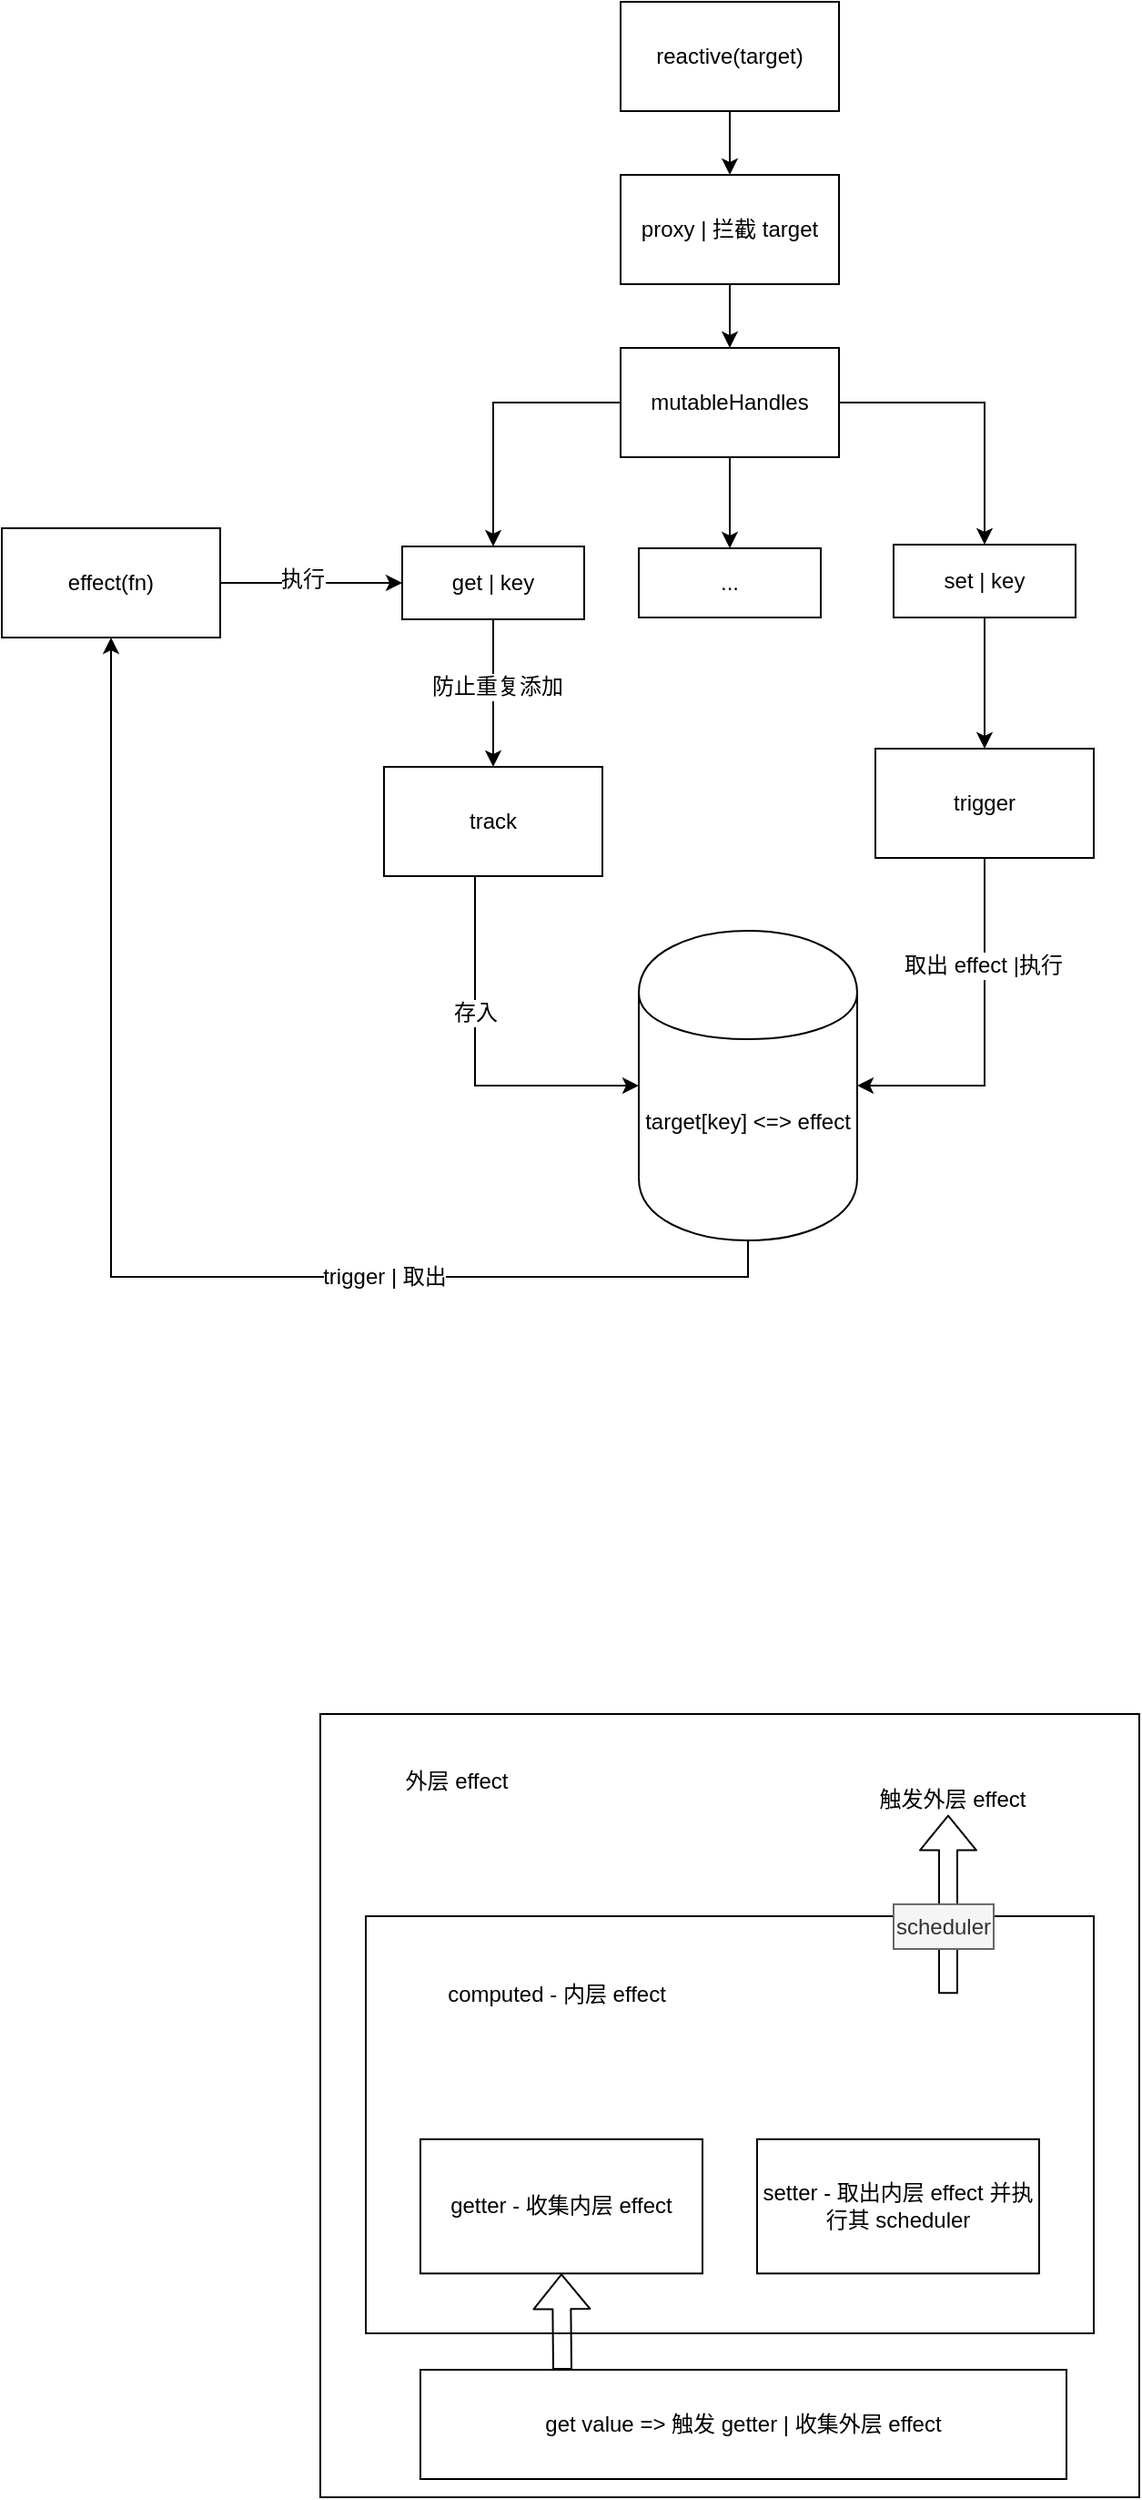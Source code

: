 <mxfile version="12.2.4" pages="4"><diagram id="5jdokOjETVjnTTVDQPIy" name="reactive"><mxGraphModel dx="1115" dy="614" grid="1" gridSize="10" guides="1" tooltips="1" connect="1" arrows="1" fold="1" page="1" pageScale="1" pageWidth="827" pageHeight="1169" math="0" shadow="0"><root><mxCell id="0"/><mxCell id="1" parent="0"/><mxCell id="32" style="edgeStyle=orthogonalEdgeStyle;rounded=0;orthogonalLoop=1;jettySize=auto;html=1;entryX=0;entryY=0.5;entryDx=0;entryDy=0;" parent="1" source="4" target="10" edge="1"><mxGeometry relative="1" as="geometry"/></mxCell><mxCell id="33" value="执行" style="text;html=1;resizable=0;points=[];align=center;verticalAlign=middle;labelBackgroundColor=#ffffff;" parent="32" vertex="1" connectable="0"><mxGeometry x="-0.098" y="2" relative="1" as="geometry"><mxPoint as="offset"/></mxGeometry></mxCell><mxCell id="4" value="effect(fn)" style="rounded=0;whiteSpace=wrap;html=1;" parent="1" vertex="1"><mxGeometry x="30" y="589" width="120" height="60" as="geometry"/></mxCell><mxCell id="39" style="edgeStyle=orthogonalEdgeStyle;rounded=0;orthogonalLoop=1;jettySize=auto;html=1;" parent="1" source="5" target="38" edge="1"><mxGeometry relative="1" as="geometry"/></mxCell><mxCell id="5" value="reactive(target)" style="rounded=0;whiteSpace=wrap;html=1;" parent="1" vertex="1"><mxGeometry x="370" y="300" width="120" height="60" as="geometry"/></mxCell><mxCell id="35" style="edgeStyle=orthogonalEdgeStyle;rounded=0;orthogonalLoop=1;jettySize=auto;html=1;" parent="1" source="6" target="4" edge="1"><mxGeometry relative="1" as="geometry"><Array as="points"><mxPoint x="440" y="1000"/><mxPoint x="90" y="1000"/></Array></mxGeometry></mxCell><mxCell id="36" value="trigger | 取出" style="text;html=1;resizable=0;points=[];align=center;verticalAlign=middle;labelBackgroundColor=#ffffff;" parent="35" vertex="1" connectable="0"><mxGeometry x="-0.39" relative="1" as="geometry"><mxPoint as="offset"/></mxGeometry></mxCell><mxCell id="6" value="target[key] &amp;lt;=&amp;gt; effect" style="shape=cylinder;whiteSpace=wrap;html=1;boundedLbl=1;backgroundOutline=1;" parent="1" vertex="1"><mxGeometry x="380" y="810" width="120" height="170" as="geometry"/></mxCell><mxCell id="14" style="edgeStyle=orthogonalEdgeStyle;rounded=0;orthogonalLoop=1;jettySize=auto;html=1;" parent="1" source="7" target="10" edge="1"><mxGeometry relative="1" as="geometry"/></mxCell><mxCell id="16" style="edgeStyle=orthogonalEdgeStyle;rounded=0;orthogonalLoop=1;jettySize=auto;html=1;entryX=0.5;entryY=0;entryDx=0;entryDy=0;" parent="1" source="7" target="9" edge="1"><mxGeometry relative="1" as="geometry"/></mxCell><mxCell id="18" style="edgeStyle=orthogonalEdgeStyle;rounded=0;orthogonalLoop=1;jettySize=auto;html=1;" parent="1" source="7" target="17" edge="1"><mxGeometry relative="1" as="geometry"/></mxCell><mxCell id="7" value="mutableHandles" style="rounded=0;whiteSpace=wrap;html=1;" parent="1" vertex="1"><mxGeometry x="370" y="490" width="120" height="60" as="geometry"/></mxCell><mxCell id="24" style="edgeStyle=orthogonalEdgeStyle;rounded=0;orthogonalLoop=1;jettySize=auto;html=1;" parent="1" source="9" target="23" edge="1"><mxGeometry relative="1" as="geometry"/></mxCell><mxCell id="9" value="set | key" style="rounded=0;whiteSpace=wrap;html=1;" parent="1" vertex="1"><mxGeometry x="520" y="598" width="100" height="40" as="geometry"/></mxCell><mxCell id="34" style="edgeStyle=orthogonalEdgeStyle;rounded=0;orthogonalLoop=1;jettySize=auto;html=1;" parent="1" source="10" target="19" edge="1"><mxGeometry relative="1" as="geometry"/></mxCell><mxCell id="42" value="防止重复添加" style="text;html=1;resizable=0;points=[];align=center;verticalAlign=middle;labelBackgroundColor=#ffffff;" parent="34" vertex="1" connectable="0"><mxGeometry x="-0.09" y="2" relative="1" as="geometry"><mxPoint as="offset"/></mxGeometry></mxCell><mxCell id="10" value="get | key" style="rounded=0;whiteSpace=wrap;html=1;" parent="1" vertex="1"><mxGeometry x="250" y="599" width="100" height="40" as="geometry"/></mxCell><mxCell id="17" value="..." style="rounded=0;whiteSpace=wrap;html=1;" parent="1" vertex="1"><mxGeometry x="380" y="600" width="100" height="38" as="geometry"/></mxCell><mxCell id="21" style="edgeStyle=orthogonalEdgeStyle;rounded=0;orthogonalLoop=1;jettySize=auto;html=1;entryX=0;entryY=0.5;entryDx=0;entryDy=0;" parent="1" source="19" target="6" edge="1"><mxGeometry relative="1" as="geometry"><Array as="points"><mxPoint x="290" y="895"/></Array></mxGeometry></mxCell><mxCell id="22" value="存入" style="text;html=1;resizable=0;points=[];align=center;verticalAlign=middle;labelBackgroundColor=#ffffff;" parent="21" vertex="1" connectable="0"><mxGeometry x="-0.271" relative="1" as="geometry"><mxPoint as="offset"/></mxGeometry></mxCell><mxCell id="19" value="track" style="rounded=0;whiteSpace=wrap;html=1;" parent="1" vertex="1"><mxGeometry x="240" y="720" width="120" height="60" as="geometry"/></mxCell><mxCell id="25" style="edgeStyle=orthogonalEdgeStyle;rounded=0;orthogonalLoop=1;jettySize=auto;html=1;entryX=1;entryY=0.5;entryDx=0;entryDy=0;" parent="1" source="23" target="6" edge="1"><mxGeometry relative="1" as="geometry"><Array as="points"><mxPoint x="570" y="895"/></Array></mxGeometry></mxCell><mxCell id="26" value="取出 effect |执行" style="text;html=1;resizable=0;points=[];align=center;verticalAlign=middle;labelBackgroundColor=#ffffff;" parent="25" vertex="1" connectable="0"><mxGeometry x="-0.398" y="-1" relative="1" as="geometry"><mxPoint as="offset"/></mxGeometry></mxCell><mxCell id="23" value="trigger" style="rounded=0;whiteSpace=wrap;html=1;" parent="1" vertex="1"><mxGeometry x="510" y="710" width="120" height="60" as="geometry"/></mxCell><mxCell id="40" style="edgeStyle=orthogonalEdgeStyle;rounded=0;orthogonalLoop=1;jettySize=auto;html=1;entryX=0.5;entryY=0;entryDx=0;entryDy=0;" parent="1" source="38" target="7" edge="1"><mxGeometry relative="1" as="geometry"/></mxCell><mxCell id="38" value="proxy | 拦截 target" style="rounded=0;whiteSpace=wrap;html=1;" parent="1" vertex="1"><mxGeometry x="370" y="395" width="120" height="60" as="geometry"/></mxCell><mxCell id="TxkNfRiJejBGlZnMCwki-53" value="" style="group" parent="1" vertex="1" connectable="0"><mxGeometry x="205" y="1240" width="450" height="430" as="geometry"/></mxCell><mxCell id="TxkNfRiJejBGlZnMCwki-42" value="" style="rounded=0;whiteSpace=wrap;html=1;" parent="TxkNfRiJejBGlZnMCwki-53" vertex="1"><mxGeometry width="450" height="430" as="geometry"/></mxCell><mxCell id="TxkNfRiJejBGlZnMCwki-43" value="外层 effect" style="text;html=1;strokeColor=none;fillColor=none;align=center;verticalAlign=middle;whiteSpace=wrap;rounded=0;" parent="TxkNfRiJejBGlZnMCwki-53" vertex="1"><mxGeometry x="30" y="24.571" width="90" height="24.571" as="geometry"/></mxCell><mxCell id="TxkNfRiJejBGlZnMCwki-44" value="" style="rounded=0;whiteSpace=wrap;html=1;" parent="TxkNfRiJejBGlZnMCwki-53" vertex="1"><mxGeometry x="25" y="111" width="400" height="229" as="geometry"/></mxCell><mxCell id="TxkNfRiJejBGlZnMCwki-45" value="computed - 内层 effect" style="text;html=1;strokeColor=none;fillColor=none;align=center;verticalAlign=middle;whiteSpace=wrap;rounded=0;" parent="TxkNfRiJejBGlZnMCwki-53" vertex="1"><mxGeometry x="60" y="135.143" width="140" height="36.857" as="geometry"/></mxCell><mxCell id="TxkNfRiJejBGlZnMCwki-49" value="" style="shape=flexArrow;endArrow=classic;html=1;" parent="TxkNfRiJejBGlZnMCwki-53" edge="1"><mxGeometry width="50" height="50" relative="1" as="geometry"><mxPoint x="345" y="153.571" as="sourcePoint"/><mxPoint x="345" y="55.286" as="targetPoint"/></mxGeometry></mxCell><mxCell id="TxkNfRiJejBGlZnMCwki-54" value="scheduler" style="text;html=1;align=center;verticalAlign=middle;whiteSpace=wrap;rounded=0;fillColor=#f5f5f5;strokeColor=#666666;fontColor=#333333;" parent="TxkNfRiJejBGlZnMCwki-53" vertex="1"><mxGeometry x="315" y="104.429" width="55" height="24.571" as="geometry"/></mxCell><mxCell id="TxkNfRiJejBGlZnMCwki-57" value="getter - 收集内层 effect" style="rounded=0;whiteSpace=wrap;html=1;" parent="TxkNfRiJejBGlZnMCwki-53" vertex="1"><mxGeometry x="55" y="233.429" width="155" height="73.714" as="geometry"/></mxCell><mxCell id="TxkNfRiJejBGlZnMCwki-58" value="setter - 取出内层 effect 并执行其 scheduler" style="rounded=0;whiteSpace=wrap;html=1;" parent="TxkNfRiJejBGlZnMCwki-53" vertex="1"><mxGeometry x="240" y="233.429" width="155" height="73.714" as="geometry"/></mxCell><mxCell id="TxkNfRiJejBGlZnMCwki-46" value="get value =&amp;gt; 触发 getter | 收集外层 effect" style="rounded=0;whiteSpace=wrap;html=1;" parent="TxkNfRiJejBGlZnMCwki-53" vertex="1"><mxGeometry x="55" y="360" width="355" height="60" as="geometry"/></mxCell><mxCell id="TxkNfRiJejBGlZnMCwki-51" value="" style="shape=flexArrow;endArrow=classic;html=1;entryX=0.5;entryY=1;entryDx=0;entryDy=0;" parent="TxkNfRiJejBGlZnMCwki-53" target="TxkNfRiJejBGlZnMCwki-57" edge="1"><mxGeometry width="50" height="50" relative="1" as="geometry"><mxPoint x="133" y="360" as="sourcePoint"/><mxPoint x="-125" y="450" as="targetPoint"/></mxGeometry></mxCell><mxCell id="TxkNfRiJejBGlZnMCwki-48" value="触发外层 effect" style="text;html=1;strokeColor=none;fillColor=none;align=center;verticalAlign=middle;whiteSpace=wrap;rounded=0;" parent="TxkNfRiJejBGlZnMCwki-53" vertex="1"><mxGeometry x="295" y="37" width="105" height="20" as="geometry"/></mxCell></root></mxGraphModel></diagram><diagram id="iil_165xS_wozAL74Gpq" name="proxy"><mxGraphModel dx="1211" dy="762" grid="1" gridSize="10" guides="1" tooltips="1" connect="1" arrows="1" fold="1" page="1" pageScale="1" pageWidth="827" pageHeight="1169" math="0" shadow="0"><root><mxCell id="ZnFFQHNgh4ZZt4um7Zik-0"/><mxCell id="ZnFFQHNgh4ZZt4um7Zik-1" parent="ZnFFQHNgh4ZZt4um7Zik-0"/><mxCell id="vFo_nuFaSPG02O6DkRBC-15" style="edgeStyle=orthogonalEdgeStyle;rounded=0;orthogonalLoop=1;jettySize=auto;html=1;" parent="ZnFFQHNgh4ZZt4um7Zik-1" source="ZnFFQHNgh4ZZt4um7Zik-2" target="vFo_nuFaSPG02O6DkRBC-13" edge="1"><mxGeometry relative="1" as="geometry"/></mxCell><mxCell id="ZnFFQHNgh4ZZt4um7Zik-2" value="Trigger" style="rounded=0;whiteSpace=wrap;html=1;" parent="ZnFFQHNgh4ZZt4um7Zik-1" vertex="1"><mxGeometry x="200" y="460" width="90" height="400" as="geometry"/></mxCell><mxCell id="ZnFFQHNgh4ZZt4um7Zik-10" value="effect" style="edgeStyle=orthogonalEdgeStyle;rounded=0;orthogonalLoop=1;jettySize=auto;html=1;entryX=1;entryY=0.5;entryDx=0;entryDy=0;" parent="ZnFFQHNgh4ZZt4um7Zik-1" source="ZnFFQHNgh4ZZt4um7Zik-3" target="ZnFFQHNgh4ZZt4um7Zik-2" edge="1"><mxGeometry relative="1" as="geometry"/></mxCell><mxCell id="ZnFFQHNgh4ZZt4um7Zik-3" value="dep = new Set()" style="shape=cylinder;whiteSpace=wrap;html=1;boundedLbl=1;backgroundOutline=1;" parent="ZnFFQHNgh4ZZt4um7Zik-1" vertex="1"><mxGeometry x="340" y="575" width="120" height="170" as="geometry"/></mxCell><mxCell id="ZnFFQHNgh4ZZt4um7Zik-8" style="edgeStyle=orthogonalEdgeStyle;rounded=0;orthogonalLoop=1;jettySize=auto;html=1;" parent="ZnFFQHNgh4ZZt4um7Zik-1" source="ZnFFQHNgh4ZZt4um7Zik-5" target="ZnFFQHNgh4ZZt4um7Zik-3" edge="1"><mxGeometry relative="1" as="geometry"/></mxCell><mxCell id="ZnFFQHNgh4ZZt4um7Zik-9" value="effect" style="text;html=1;resizable=0;points=[];align=center;verticalAlign=middle;labelBackgroundColor=#ffffff;" parent="ZnFFQHNgh4ZZt4um7Zik-8" vertex="1" connectable="0"><mxGeometry x="-0.222" y="2" relative="1" as="geometry"><mxPoint as="offset"/></mxGeometry></mxCell><mxCell id="ZnFFQHNgh4ZZt4um7Zik-5" value="Trace" style="rounded=0;whiteSpace=wrap;html=1;" parent="ZnFFQHNgh4ZZt4um7Zik-1" vertex="1"><mxGeometry x="510" y="460" width="90" height="400" as="geometry"/></mxCell><mxCell id="ZnFFQHNgh4ZZt4um7Zik-7" value="effect &amp;lt;=&amp;gt; dep" style="text;html=1;strokeColor=none;fillColor=none;align=center;verticalAlign=middle;whiteSpace=wrap;rounded=0;" parent="ZnFFQHNgh4ZZt4um7Zik-1" vertex="1"><mxGeometry x="357.5" y="600" width="85" height="20" as="geometry"/></mxCell><mxCell id="vFo_nuFaSPG02O6DkRBC-2" style="edgeStyle=orthogonalEdgeStyle;rounded=0;orthogonalLoop=1;jettySize=auto;html=1;entryX=0.5;entryY=0;entryDx=0;entryDy=0;" parent="ZnFFQHNgh4ZZt4um7Zik-1" source="ZnFFQHNgh4ZZt4um7Zik-11" target="vFo_nuFaSPG02O6DkRBC-0" edge="1"><mxGeometry relative="1" as="geometry"/></mxCell><mxCell id="vFo_nuFaSPG02O6DkRBC-3" style="edgeStyle=orthogonalEdgeStyle;rounded=0;orthogonalLoop=1;jettySize=auto;html=1;" parent="ZnFFQHNgh4ZZt4um7Zik-1" source="ZnFFQHNgh4ZZt4um7Zik-11" target="vFo_nuFaSPG02O6DkRBC-1" edge="1"><mxGeometry relative="1" as="geometry"/></mxCell><mxCell id="ZnFFQHNgh4ZZt4um7Zik-11" value="proxy" style="rounded=0;whiteSpace=wrap;html=1;" parent="ZnFFQHNgh4ZZt4um7Zik-1" vertex="1"><mxGeometry x="353" y="240" width="120" height="60" as="geometry"/></mxCell><mxCell id="vFo_nuFaSPG02O6DkRBC-14" style="edgeStyle=orthogonalEdgeStyle;rounded=0;orthogonalLoop=1;jettySize=auto;html=1;" parent="ZnFFQHNgh4ZZt4um7Zik-1" source="vFo_nuFaSPG02O6DkRBC-0" target="vFo_nuFaSPG02O6DkRBC-13" edge="1"><mxGeometry relative="1" as="geometry"/></mxCell><mxCell id="6KsT5Z1511Vb4_AlUMQA-0" value="设置 target 中 key" style="text;html=1;resizable=0;points=[];align=center;verticalAlign=middle;labelBackgroundColor=#ffffff;" parent="vFo_nuFaSPG02O6DkRBC-14" vertex="1" connectable="0"><mxGeometry x="-0.287" y="3" relative="1" as="geometry"><mxPoint as="offset"/></mxGeometry></mxCell><mxCell id="vFo_nuFaSPG02O6DkRBC-0" value="set" style="rounded=0;whiteSpace=wrap;html=1;" parent="ZnFFQHNgh4ZZt4um7Zik-1" vertex="1"><mxGeometry x="50" y="340" width="120" height="60" as="geometry"/></mxCell><mxCell id="vFo_nuFaSPG02O6DkRBC-10" value="在 effect 中执行获取操作" style="edgeStyle=orthogonalEdgeStyle;rounded=0;orthogonalLoop=1;jettySize=auto;html=1;" parent="ZnFFQHNgh4ZZt4um7Zik-1" source="vFo_nuFaSPG02O6DkRBC-1" target="vFo_nuFaSPG02O6DkRBC-9" edge="1"><mxGeometry relative="1" as="geometry"/></mxCell><mxCell id="vFo_nuFaSPG02O6DkRBC-1" value="get" style="rounded=0;whiteSpace=wrap;html=1;" parent="ZnFFQHNgh4ZZt4um7Zik-1" vertex="1"><mxGeometry x="640" y="340" width="120" height="60" as="geometry"/></mxCell><mxCell id="vFo_nuFaSPG02O6DkRBC-11" style="edgeStyle=orthogonalEdgeStyle;rounded=0;orthogonalLoop=1;jettySize=auto;html=1;" parent="ZnFFQHNgh4ZZt4um7Zik-1" source="vFo_nuFaSPG02O6DkRBC-9" target="ZnFFQHNgh4ZZt4um7Zik-5" edge="1"><mxGeometry relative="1" as="geometry"><Array as="points"><mxPoint x="700" y="660"/></Array></mxGeometry></mxCell><mxCell id="vFo_nuFaSPG02O6DkRBC-12" value="收集当前 effect" style="text;html=1;resizable=0;points=[];align=center;verticalAlign=middle;labelBackgroundColor=#ffffff;" parent="vFo_nuFaSPG02O6DkRBC-11" vertex="1" connectable="0"><mxGeometry x="-0.37" y="2" relative="1" as="geometry"><mxPoint as="offset"/></mxGeometry></mxCell><mxCell id="vFo_nuFaSPG02O6DkRBC-9" value="effect" style="rounded=0;whiteSpace=wrap;html=1;" parent="ZnFFQHNgh4ZZt4um7Zik-1" vertex="1"><mxGeometry x="640" y="480" width="120" height="60" as="geometry"/></mxCell><mxCell id="vFo_nuFaSPG02O6DkRBC-13" value="trigger - effect&lt;br&gt;（触发副作用函数）" style="rounded=0;whiteSpace=wrap;html=1;" parent="ZnFFQHNgh4ZZt4um7Zik-1" vertex="1"><mxGeometry x="50" y="630" width="120" height="60" as="geometry"/></mxCell></root></mxGraphModel></diagram><diagram id="uyfu82ELEWOtEEG9twjR" name="computed"><mxGraphModel dx="1211" dy="762" grid="1" gridSize="10" guides="1" tooltips="1" connect="1" arrows="1" fold="1" page="1" pageScale="1" pageWidth="827" pageHeight="1169" math="0" shadow="0"><root><mxCell id="GdieszTatDUqlh550ydR-0"/><mxCell id="GdieszTatDUqlh550ydR-1" parent="GdieszTatDUqlh550ydR-0"/><mxCell id="F6C9BDLWxCMjxkQY9-aK-4" style="edgeStyle=orthogonalEdgeStyle;rounded=0;orthogonalLoop=1;jettySize=auto;html=1;" parent="GdieszTatDUqlh550ydR-1" source="F6C9BDLWxCMjxkQY9-aK-1" target="F6C9BDLWxCMjxkQY9-aK-3" edge="1"><mxGeometry relative="1" as="geometry"/></mxCell><mxCell id="Pd1Rk4Q2ajRxAd8a9GE9-13" value="getter" style="text;html=1;resizable=0;points=[];align=center;verticalAlign=middle;labelBackgroundColor=#ffffff;" parent="F6C9BDLWxCMjxkQY9-aK-4" vertex="1" connectable="0"><mxGeometry x="-0.133" y="1" relative="1" as="geometry"><mxPoint as="offset"/></mxGeometry></mxCell><mxCell id="teHfEaQc2td1OZk_Uhv5-1" style="edgeStyle=orthogonalEdgeStyle;rounded=0;orthogonalLoop=1;jettySize=auto;html=1;entryX=1;entryY=0.5;entryDx=0;entryDy=0;" parent="GdieszTatDUqlh550ydR-1" source="F6C9BDLWxCMjxkQY9-aK-1" target="teHfEaQc2td1OZk_Uhv5-0" edge="1"><mxGeometry relative="1" as="geometry"/></mxCell><mxCell id="teHfEaQc2td1OZk_Uhv5-5" style="edgeStyle=orthogonalEdgeStyle;rounded=0;orthogonalLoop=1;jettySize=auto;html=1;entryX=1;entryY=0.5;entryDx=0;entryDy=0;" parent="GdieszTatDUqlh550ydR-1" source="F6C9BDLWxCMjxkQY9-aK-1" target="teHfEaQc2td1OZk_Uhv5-4" edge="1"><mxGeometry relative="1" as="geometry"><Array as="points"><mxPoint x="292" y="360"/><mxPoint x="292" y="270"/></Array></mxGeometry></mxCell><mxCell id="F6C9BDLWxCMjxkQY9-aK-1" value="new ComputedRefImpl" style="rounded=0;whiteSpace=wrap;html=1;" parent="GdieszTatDUqlh550ydR-1" vertex="1"><mxGeometry x="323" y="330" width="180" height="60" as="geometry"/></mxCell><mxCell id="Pd1Rk4Q2ajRxAd8a9GE9-15" style="edgeStyle=orthogonalEdgeStyle;rounded=0;orthogonalLoop=1;jettySize=auto;html=1;entryX=0.5;entryY=0;entryDx=0;entryDy=0;" parent="GdieszTatDUqlh550ydR-1" source="F6C9BDLWxCMjxkQY9-aK-3" target="Pd1Rk4Q2ajRxAd8a9GE9-14" edge="1"><mxGeometry relative="1" as="geometry"/></mxCell><mxCell id="F6C9BDLWxCMjxkQY9-aK-3" value="new ReacttiveEffect&lt;br&gt;(相当于 effect)" style="rounded=0;whiteSpace=wrap;html=1;" parent="GdieszTatDUqlh550ydR-1" vertex="1"><mxGeometry x="353" y="430" width="120" height="60" as="geometry"/></mxCell><mxCell id="teHfEaQc2td1OZk_Uhv5-3" style="edgeStyle=orthogonalEdgeStyle;rounded=0;orthogonalLoop=1;jettySize=auto;html=1;" parent="GdieszTatDUqlh550ydR-1" source="teHfEaQc2td1OZk_Uhv5-0" target="teHfEaQc2td1OZk_Uhv5-2" edge="1"><mxGeometry relative="1" as="geometry"/></mxCell><mxCell id="Pd1Rk4Q2ajRxAd8a9GE9-1" style="edgeStyle=orthogonalEdgeStyle;rounded=0;orthogonalLoop=1;jettySize=auto;html=1;" parent="GdieszTatDUqlh550ydR-1" source="teHfEaQc2td1OZk_Uhv5-0" target="Pd1Rk4Q2ajRxAd8a9GE9-0" edge="1"><mxGeometry relative="1" as="geometry"><Array as="points"><mxPoint x="200" y="420"/><mxPoint x="320" y="420"/></Array></mxGeometry></mxCell><mxCell id="Pd1Rk4Q2ajRxAd8a9GE9-6" value="惰性求值" style="text;html=1;resizable=0;points=[];align=center;verticalAlign=middle;labelBackgroundColor=#ffffff;" parent="Pd1Rk4Q2ajRxAd8a9GE9-1" vertex="1" connectable="0"><mxGeometry x="-0.104" y="-2" relative="1" as="geometry"><mxPoint as="offset"/></mxGeometry></mxCell><mxCell id="teHfEaQc2td1OZk_Uhv5-0" value="get value" style="rounded=0;whiteSpace=wrap;html=1;" parent="GdieszTatDUqlh550ydR-1" vertex="1"><mxGeometry x="140" y="330" width="120" height="60" as="geometry"/></mxCell><mxCell id="teHfEaQc2td1OZk_Uhv5-8" value="" style="edgeStyle=orthogonalEdgeStyle;rounded=0;orthogonalLoop=1;jettySize=auto;html=1;" parent="GdieszTatDUqlh550ydR-1" source="teHfEaQc2td1OZk_Uhv5-2" target="teHfEaQc2td1OZk_Uhv5-7" edge="1"><mxGeometry relative="1" as="geometry"/></mxCell><mxCell id="teHfEaQc2td1OZk_Uhv5-2" value="trackRefValue" style="rounded=0;whiteSpace=wrap;html=1;" parent="GdieszTatDUqlh550ydR-1" vertex="1"><mxGeometry x="140" y="440" width="120" height="60" as="geometry"/></mxCell><mxCell id="QjbWN1pA-5AyNmGAau2Q-6" style="edgeStyle=orthogonalEdgeStyle;rounded=0;orthogonalLoop=1;jettySize=auto;html=1;entryX=-0.009;entryY=0.397;entryDx=0;entryDy=0;entryPerimeter=0;" parent="GdieszTatDUqlh550ydR-1" source="teHfEaQc2td1OZk_Uhv5-7" target="teHfEaQc2td1OZk_Uhv5-4" edge="1"><mxGeometry relative="1" as="geometry"><Array as="points"><mxPoint x="110" y="570"/><mxPoint x="110" y="264"/></Array></mxGeometry></mxCell><mxCell id="QjbWN1pA-5AyNmGAau2Q-7" value="将入口的 effect 放入到 dep" style="text;html=1;resizable=0;points=[];align=center;verticalAlign=middle;labelBackgroundColor=#ffffff;" parent="QjbWN1pA-5AyNmGAau2Q-6" vertex="1" connectable="0"><mxGeometry x="-0.009" y="2" relative="1" as="geometry"><mxPoint x="-8" y="1" as="offset"/></mxGeometry></mxCell><mxCell id="teHfEaQc2td1OZk_Uhv5-7" value="trackEffects" style="rounded=0;whiteSpace=wrap;html=1;" parent="GdieszTatDUqlh550ydR-1" vertex="1"><mxGeometry x="140" y="540" width="120" height="60" as="geometry"/></mxCell><mxCell id="QjbWN1pA-5AyNmGAau2Q-5" style="edgeStyle=orthogonalEdgeStyle;rounded=0;orthogonalLoop=1;jettySize=auto;html=1;entryX=0.5;entryY=0;entryDx=0;entryDy=0;" parent="GdieszTatDUqlh550ydR-1" source="teHfEaQc2td1OZk_Uhv5-4" target="teHfEaQc2td1OZk_Uhv5-0" edge="1"><mxGeometry relative="1" as="geometry"/></mxCell><mxCell id="teHfEaQc2td1OZk_Uhv5-4" value="dep" style="rounded=0;whiteSpace=wrap;html=1;" parent="GdieszTatDUqlh550ydR-1" vertex="1"><mxGeometry x="140" y="240" width="120" height="60" as="geometry"/></mxCell><mxCell id="QjbWN1pA-5AyNmGAau2Q-2" style="edgeStyle=orthogonalEdgeStyle;rounded=0;orthogonalLoop=1;jettySize=auto;html=1;" parent="GdieszTatDUqlh550ydR-1" source="QjbWN1pA-5AyNmGAau2Q-1" target="F6C9BDLWxCMjxkQY9-aK-1" edge="1"><mxGeometry relative="1" as="geometry"/></mxCell><mxCell id="Pd1Rk4Q2ajRxAd8a9GE9-12" value="getter" style="text;html=1;resizable=0;points=[];align=center;verticalAlign=middle;labelBackgroundColor=#ffffff;" parent="QjbWN1pA-5AyNmGAau2Q-2" vertex="1" connectable="0"><mxGeometry x="0.253" y="-2" relative="1" as="geometry"><mxPoint as="offset"/></mxGeometry></mxCell><mxCell id="QjbWN1pA-5AyNmGAau2Q-1" value="computed" style="rounded=0;whiteSpace=wrap;html=1;" parent="GdieszTatDUqlh550ydR-1" vertex="1"><mxGeometry x="353" y="240" width="120" height="60" as="geometry"/></mxCell><mxCell id="QjbWN1pA-5AyNmGAau2Q-4" style="edgeStyle=orthogonalEdgeStyle;rounded=0;orthogonalLoop=1;jettySize=auto;html=1;" parent="GdieszTatDUqlh550ydR-1" source="QjbWN1pA-5AyNmGAau2Q-3" target="QjbWN1pA-5AyNmGAau2Q-1" edge="1"><mxGeometry relative="1" as="geometry"/></mxCell><mxCell id="QjbWN1pA-5AyNmGAau2Q-3" value="&lt;span&gt;effect&lt;br&gt;&lt;/span&gt;(入口)&lt;span&gt;&lt;br&gt;&lt;/span&gt;" style="rounded=1;whiteSpace=wrap;html=1;" parent="GdieszTatDUqlh550ydR-1" vertex="1"><mxGeometry x="353" y="140" width="120" height="60" as="geometry"/></mxCell><mxCell id="Pd1Rk4Q2ajRxAd8a9GE9-22" style="edgeStyle=orthogonalEdgeStyle;rounded=0;orthogonalLoop=1;jettySize=auto;html=1;entryX=0;entryY=0.5;entryDx=0;entryDy=0;" parent="GdieszTatDUqlh550ydR-1" source="Pd1Rk4Q2ajRxAd8a9GE9-0" target="Pd1Rk4Q2ajRxAd8a9GE9-16" edge="1"><mxGeometry relative="1" as="geometry"/></mxCell><mxCell id="Pd1Rk4Q2ajRxAd8a9GE9-0" value="effect.run" style="rounded=0;whiteSpace=wrap;html=1;" parent="GdieszTatDUqlh550ydR-1" vertex="1"><mxGeometry x="280" y="540" width="120" height="60" as="geometry"/></mxCell><mxCell id="Pd1Rk4Q2ajRxAd8a9GE9-9" style="edgeStyle=orthogonalEdgeStyle;rounded=0;orthogonalLoop=1;jettySize=auto;html=1;entryX=0.5;entryY=1;entryDx=0;entryDy=0;" parent="GdieszTatDUqlh550ydR-1" source="Pd1Rk4Q2ajRxAd8a9GE9-2" target="Pd1Rk4Q2ajRxAd8a9GE9-8" edge="1"><mxGeometry relative="1" as="geometry"/></mxCell><mxCell id="Pd1Rk4Q2ajRxAd8a9GE9-2" value="schedule" style="rounded=0;whiteSpace=wrap;html=1;" parent="GdieszTatDUqlh550ydR-1" vertex="1"><mxGeometry x="530" y="430" width="120" height="60" as="geometry"/></mxCell><mxCell id="Pd1Rk4Q2ajRxAd8a9GE9-10" style="edgeStyle=orthogonalEdgeStyle;rounded=0;orthogonalLoop=1;jettySize=auto;html=1;entryX=0.5;entryY=0;entryDx=0;entryDy=0;" parent="GdieszTatDUqlh550ydR-1" source="Pd1Rk4Q2ajRxAd8a9GE9-8" target="teHfEaQc2td1OZk_Uhv5-4" edge="1"><mxGeometry relative="1" as="geometry"/></mxCell><mxCell id="Pd1Rk4Q2ajRxAd8a9GE9-11" value="取出 effect 执行" style="text;html=1;resizable=0;points=[];align=center;verticalAlign=middle;labelBackgroundColor=#ffffff;" parent="Pd1Rk4Q2ajRxAd8a9GE9-10" vertex="1" connectable="0"><mxGeometry x="0.32" y="1" relative="1" as="geometry"><mxPoint x="80" y="-1" as="offset"/></mxGeometry></mxCell><mxCell id="Pd1Rk4Q2ajRxAd8a9GE9-8" value="triggerRefValue" style="rounded=0;whiteSpace=wrap;html=1;" parent="GdieszTatDUqlh550ydR-1" vertex="1"><mxGeometry x="530" y="70" width="120" height="60" as="geometry"/></mxCell><mxCell id="Pd1Rk4Q2ajRxAd8a9GE9-19" style="edgeStyle=orthogonalEdgeStyle;rounded=0;orthogonalLoop=1;jettySize=auto;html=1;" parent="GdieszTatDUqlh550ydR-1" source="Pd1Rk4Q2ajRxAd8a9GE9-14" target="Pd1Rk4Q2ajRxAd8a9GE9-16" edge="1"><mxGeometry relative="1" as="geometry"/></mxCell><mxCell id="Pd1Rk4Q2ajRxAd8a9GE9-20" style="edgeStyle=orthogonalEdgeStyle;rounded=0;orthogonalLoop=1;jettySize=auto;html=1;" parent="GdieszTatDUqlh550ydR-1" source="Pd1Rk4Q2ajRxAd8a9GE9-14" target="Pd1Rk4Q2ajRxAd8a9GE9-17" edge="1"><mxGeometry relative="1" as="geometry"/></mxCell><mxCell id="Pd1Rk4Q2ajRxAd8a9GE9-14" value="proxy" style="rounded=0;whiteSpace=wrap;html=1;" parent="GdieszTatDUqlh550ydR-1" vertex="1"><mxGeometry x="453" y="584" width="120" height="60" as="geometry"/></mxCell><mxCell id="Pd1Rk4Q2ajRxAd8a9GE9-27" style="edgeStyle=orthogonalEdgeStyle;rounded=0;orthogonalLoop=1;jettySize=auto;html=1;entryX=0;entryY=0.5;entryDx=0;entryDy=0;" parent="GdieszTatDUqlh550ydR-1" source="Pd1Rk4Q2ajRxAd8a9GE9-16" target="Pd1Rk4Q2ajRxAd8a9GE9-26" edge="1"><mxGeometry relative="1" as="geometry"/></mxCell><mxCell id="XOix-eRh-X8TBlzB0au5-0" value="将 effect 收集到 dep 中" style="text;html=1;resizable=0;points=[];align=center;verticalAlign=middle;labelBackgroundColor=#ffffff;" parent="Pd1Rk4Q2ajRxAd8a9GE9-27" vertex="1" connectable="0"><mxGeometry x="-0.286" relative="1" as="geometry"><mxPoint y="-30" as="offset"/></mxGeometry></mxCell><mxCell id="Pd1Rk4Q2ajRxAd8a9GE9-16" value="getter" style="rounded=0;whiteSpace=wrap;html=1;" parent="GdieszTatDUqlh550ydR-1" vertex="1"><mxGeometry x="360" y="684" width="120" height="60" as="geometry"/></mxCell><mxCell id="Pd1Rk4Q2ajRxAd8a9GE9-23" style="edgeStyle=orthogonalEdgeStyle;rounded=0;orthogonalLoop=1;jettySize=auto;html=1;entryX=1;entryY=0.5;entryDx=0;entryDy=0;" parent="GdieszTatDUqlh550ydR-1" source="Pd1Rk4Q2ajRxAd8a9GE9-17" target="Pd1Rk4Q2ajRxAd8a9GE9-2" edge="1"><mxGeometry relative="1" as="geometry"><Array as="points"><mxPoint x="710" y="714"/><mxPoint x="710" y="460"/></Array></mxGeometry></mxCell><mxCell id="Pd1Rk4Q2ajRxAd8a9GE9-29" value="setter 去除的 effect 的 schedule" style="text;html=1;resizable=0;points=[];align=center;verticalAlign=middle;labelBackgroundColor=#ffffff;" parent="Pd1Rk4Q2ajRxAd8a9GE9-23" vertex="1" connectable="0"><mxGeometry x="-0.116" relative="1" as="geometry"><mxPoint as="offset"/></mxGeometry></mxCell><mxCell id="Pd1Rk4Q2ajRxAd8a9GE9-17" value="setter" style="rounded=0;whiteSpace=wrap;html=1;" parent="GdieszTatDUqlh550ydR-1" vertex="1"><mxGeometry x="560" y="684" width="120" height="60" as="geometry"/></mxCell><mxCell id="Pd1Rk4Q2ajRxAd8a9GE9-25" value="" style="endArrow=none;html=1;exitX=1;exitY=0.5;exitDx=0;exitDy=0;" parent="GdieszTatDUqlh550ydR-1" source="F6C9BDLWxCMjxkQY9-aK-3" edge="1"><mxGeometry width="50" height="50" relative="1" as="geometry"><mxPoint x="480" y="510" as="sourcePoint"/><mxPoint x="530" y="460" as="targetPoint"/></mxGeometry></mxCell><mxCell id="Pd1Rk4Q2ajRxAd8a9GE9-28" value="setter 的时候从 dep 中取出 effect&amp;nbsp;" style="edgeStyle=orthogonalEdgeStyle;rounded=0;orthogonalLoop=1;jettySize=auto;html=1;entryX=0.5;entryY=1;entryDx=0;entryDy=0;" parent="GdieszTatDUqlh550ydR-1" source="Pd1Rk4Q2ajRxAd8a9GE9-26" target="Pd1Rk4Q2ajRxAd8a9GE9-17" edge="1"><mxGeometry x="0.538" y="-20" relative="1" as="geometry"><Array as="points"><mxPoint x="620" y="870"/></Array><mxPoint as="offset"/></mxGeometry></mxCell><mxCell id="Pd1Rk4Q2ajRxAd8a9GE9-26" value="dep &amp;lt;=&amp;gt; effect&lt;br&gt;ReactiveEffect" style="shape=cylinder;whiteSpace=wrap;html=1;boundedLbl=1;backgroundOutline=1;" parent="GdieszTatDUqlh550ydR-1" vertex="1"><mxGeometry x="480" y="800" width="110" height="140" as="geometry"/></mxCell><mxCell id="Pd1Rk4Q2ajRxAd8a9GE9-30" value="" style="endArrow=none;dashed=1;html=1;exitX=0.5;exitY=1;exitDx=0;exitDy=0;" parent="GdieszTatDUqlh550ydR-1" source="Pd1Rk4Q2ajRxAd8a9GE9-26" edge="1"><mxGeometry width="50" height="50" relative="1" as="geometry"><mxPoint x="30" y="1010" as="sourcePoint"/><mxPoint x="350" y="460" as="targetPoint"/><Array as="points"><mxPoint x="535" y="980"/><mxPoint x="290" y="980"/><mxPoint x="290" y="720"/><mxPoint x="290" y="460"/></Array></mxGeometry></mxCell><mxCell id="Pd1Rk4Q2ajRxAd8a9GE9-32" value="" style="endArrow=none;dashed=1;html=1;entryX=0.5;entryY=1;entryDx=0;entryDy=0;exitX=0;exitY=0.5;exitDx=0;exitDy=0;" parent="GdieszTatDUqlh550ydR-1" source="QjbWN1pA-5AyNmGAau2Q-3" target="teHfEaQc2td1OZk_Uhv5-7" edge="1"><mxGeometry width="50" height="50" relative="1" as="geometry"><mxPoint x="30" y="1050" as="sourcePoint"/><mxPoint x="80" y="1000" as="targetPoint"/><Array as="points"><mxPoint x="50" y="170"/><mxPoint x="50" y="650"/><mxPoint x="200" y="650"/></Array></mxGeometry></mxCell></root></mxGraphModel></diagram><diagram id="uqzOcnSRmlH1tkMFemM1" name="computed"><mxGraphModel dx="1115" dy="614" grid="1" gridSize="10" guides="1" tooltips="1" connect="1" arrows="1" fold="1" page="1" pageScale="1" pageWidth="827" pageHeight="1169" math="0" shadow="0"><root><mxCell id="gdSHGpC3xF6a83R6V62--0"/><mxCell id="gdSHGpC3xF6a83R6V62--1" parent="gdSHGpC3xF6a83R6V62--0"/><mxCell id="upI38hcGgWcIOLOWxvp2-1" style="edgeStyle=orthogonalEdgeStyle;rounded=0;orthogonalLoop=1;jettySize=auto;html=1;" parent="gdSHGpC3xF6a83R6V62--1" source="P6GyNH9MGXuuLFy0xf4Y-0" target="upI38hcGgWcIOLOWxvp2-0" edge="1"><mxGeometry relative="1" as="geometry"/></mxCell><mxCell id="upI38hcGgWcIOLOWxvp2-2" value="getter" style="text;html=1;resizable=0;points=[];align=center;verticalAlign=middle;labelBackgroundColor=#ffffff;" parent="upI38hcGgWcIOLOWxvp2-1" vertex="1" connectable="0"><mxGeometry x="-0.167" y="-2" relative="1" as="geometry"><mxPoint as="offset"/></mxGeometry></mxCell><mxCell id="P6GyNH9MGXuuLFy0xf4Y-0" value="effect 函数 - 入口" style="rounded=1;whiteSpace=wrap;html=1;" parent="gdSHGpC3xF6a83R6V62--1" vertex="1"><mxGeometry x="370" y="90" width="120" height="60" as="geometry"/></mxCell><mxCell id="upI38hcGgWcIOLOWxvp2-9" style="edgeStyle=orthogonalEdgeStyle;rounded=0;orthogonalLoop=1;jettySize=auto;html=1;entryX=0.5;entryY=0;entryDx=0;entryDy=0;" parent="gdSHGpC3xF6a83R6V62--1" source="upI38hcGgWcIOLOWxvp2-0" target="upI38hcGgWcIOLOWxvp2-8" edge="1"><mxGeometry relative="1" as="geometry"/></mxCell><mxCell id="upI38hcGgWcIOLOWxvp2-11" value="getter" style="text;html=1;resizable=0;points=[];align=center;verticalAlign=middle;labelBackgroundColor=#ffffff;" parent="upI38hcGgWcIOLOWxvp2-9" vertex="1" connectable="0"><mxGeometry x="-0.175" y="2" relative="1" as="geometry"><mxPoint as="offset"/></mxGeometry></mxCell><mxCell id="upI38hcGgWcIOLOWxvp2-0" value="new ComputedRefImpl" style="rounded=0;whiteSpace=wrap;html=1;" parent="gdSHGpC3xF6a83R6V62--1" vertex="1"><mxGeometry x="345" y="200" width="170" height="60" as="geometry"/></mxCell><mxCell id="upI38hcGgWcIOLOWxvp2-3" value="" style="endArrow=none;html=1;entryX=0;entryY=0.5;entryDx=0;entryDy=0;exitX=1;exitY=0.5;exitDx=0;exitDy=0;" parent="gdSHGpC3xF6a83R6V62--1" source="upI38hcGgWcIOLOWxvp2-4" target="upI38hcGgWcIOLOWxvp2-0" edge="1"><mxGeometry width="50" height="50" relative="1" as="geometry"><mxPoint x="280" y="230" as="sourcePoint"/><mxPoint x="400" y="280" as="targetPoint"/><Array as="points"><mxPoint x="300" y="160"/><mxPoint x="300" y="230"/></Array></mxGeometry></mxCell><mxCell id="upI38hcGgWcIOLOWxvp2-4" value="effect 属性" style="rounded=0;whiteSpace=wrap;html=1;" parent="gdSHGpC3xF6a83R6V62--1" vertex="1"><mxGeometry x="140" y="130" width="120" height="60" as="geometry"/></mxCell><mxCell id="upI38hcGgWcIOLOWxvp2-34" style="edgeStyle=orthogonalEdgeStyle;rounded=0;orthogonalLoop=1;jettySize=auto;html=1;entryX=0.5;entryY=0;entryDx=0;entryDy=0;" parent="gdSHGpC3xF6a83R6V62--1" source="upI38hcGgWcIOLOWxvp2-6" target="upI38hcGgWcIOLOWxvp2-32" edge="1"><mxGeometry relative="1" as="geometry"/></mxCell><mxCell id="upI38hcGgWcIOLOWxvp2-37" style="edgeStyle=orthogonalEdgeStyle;rounded=0;orthogonalLoop=1;jettySize=auto;html=1;" parent="gdSHGpC3xF6a83R6V62--1" source="upI38hcGgWcIOLOWxvp2-6" target="upI38hcGgWcIOLOWxvp2-36" edge="1"><mxGeometry relative="1" as="geometry"/></mxCell><mxCell id="upI38hcGgWcIOLOWxvp2-6" value="get value&lt;br&gt;惰性求值" style="rounded=0;whiteSpace=wrap;html=1;" parent="gdSHGpC3xF6a83R6V62--1" vertex="1"><mxGeometry x="140" y="270" width="120" height="60" as="geometry"/></mxCell><mxCell id="upI38hcGgWcIOLOWxvp2-7" value="" style="endArrow=none;html=1;entryX=0;entryY=0.5;entryDx=0;entryDy=0;exitX=1;exitY=0.5;exitDx=0;exitDy=0;" parent="gdSHGpC3xF6a83R6V62--1" source="upI38hcGgWcIOLOWxvp2-6" target="upI38hcGgWcIOLOWxvp2-0" edge="1"><mxGeometry width="50" height="50" relative="1" as="geometry"><mxPoint x="140" y="360" as="sourcePoint"/><mxPoint x="190" y="310" as="targetPoint"/><Array as="points"><mxPoint x="300" y="300"/><mxPoint x="300" y="230"/></Array></mxGeometry></mxCell><mxCell id="upI38hcGgWcIOLOWxvp2-18" value="属性" style="text;html=1;resizable=0;points=[];align=center;verticalAlign=middle;labelBackgroundColor=#ffffff;" parent="upI38hcGgWcIOLOWxvp2-7" vertex="1" connectable="0"><mxGeometry x="0.723" relative="1" as="geometry"><mxPoint as="offset"/></mxGeometry></mxCell><mxCell id="upI38hcGgWcIOLOWxvp2-8" value="effect = new ReactiveEffect&lt;br&gt;相当于 effect" style="rounded=0;whiteSpace=wrap;html=1;" parent="gdSHGpC3xF6a83R6V62--1" vertex="1"><mxGeometry x="340" y="320" width="180" height="60" as="geometry"/></mxCell><mxCell id="upI38hcGgWcIOLOWxvp2-61" style="edgeStyle=orthogonalEdgeStyle;rounded=0;orthogonalLoop=1;jettySize=auto;html=1;" parent="gdSHGpC3xF6a83R6V62--1" source="upI38hcGgWcIOLOWxvp2-10" target="upI38hcGgWcIOLOWxvp2-60" edge="1"><mxGeometry relative="1" as="geometry"/></mxCell><mxCell id="upI38hcGgWcIOLOWxvp2-10" value="schedule" style="rounded=0;whiteSpace=wrap;html=1;" parent="gdSHGpC3xF6a83R6V62--1" vertex="1"><mxGeometry x="590" y="320" width="120" height="60" as="geometry"/></mxCell><mxCell id="upI38hcGgWcIOLOWxvp2-16" style="edgeStyle=orthogonalEdgeStyle;rounded=0;orthogonalLoop=1;jettySize=auto;html=1;entryX=1;entryY=0.5;entryDx=0;entryDy=0;" parent="gdSHGpC3xF6a83R6V62--1" source="upI38hcGgWcIOLOWxvp2-12" target="upI38hcGgWcIOLOWxvp2-14" edge="1"><mxGeometry relative="1" as="geometry"/></mxCell><mxCell id="upI38hcGgWcIOLOWxvp2-31" style="edgeStyle=orthogonalEdgeStyle;rounded=0;orthogonalLoop=1;jettySize=auto;html=1;entryX=1;entryY=0.5;entryDx=0;entryDy=0;" parent="gdSHGpC3xF6a83R6V62--1" source="upI38hcGgWcIOLOWxvp2-12" target="upI38hcGgWcIOLOWxvp2-13" edge="1"><mxGeometry relative="1" as="geometry"/></mxCell><mxCell id="upI38hcGgWcIOLOWxvp2-12" value="proxy" style="rounded=0;whiteSpace=wrap;html=1;" parent="gdSHGpC3xF6a83R6V62--1" vertex="1"><mxGeometry x="623" y="795" width="137" height="60" as="geometry"/></mxCell><mxCell id="upI38hcGgWcIOLOWxvp2-49" style="edgeStyle=orthogonalEdgeStyle;rounded=0;orthogonalLoop=1;jettySize=auto;html=1;entryX=0.5;entryY=1;entryDx=0;entryDy=0;" parent="gdSHGpC3xF6a83R6V62--1" source="upI38hcGgWcIOLOWxvp2-13" target="upI38hcGgWcIOLOWxvp2-10" edge="1"><mxGeometry relative="1" as="geometry"><mxPoint x="650" y="390" as="targetPoint"/><Array as="points"><mxPoint x="480" y="650"/><mxPoint x="650" y="650"/></Array></mxGeometry></mxCell><mxCell id="upI38hcGgWcIOLOWxvp2-59" value="依赖值进行更新时，执行" style="text;html=1;resizable=0;points=[];align=center;verticalAlign=middle;labelBackgroundColor=#ffffff;" parent="upI38hcGgWcIOLOWxvp2-49" vertex="1" connectable="0"><mxGeometry x="-0.42" relative="1" as="geometry"><mxPoint as="offset"/></mxGeometry></mxCell><mxCell id="upI38hcGgWcIOLOWxvp2-13" value="setter" style="rounded=0;whiteSpace=wrap;html=1;" parent="gdSHGpC3xF6a83R6V62--1" vertex="1"><mxGeometry x="420" y="710" width="120" height="60" as="geometry"/></mxCell><mxCell id="upI38hcGgWcIOLOWxvp2-21" value="将 effect 存入到 dep 中" style="edgeStyle=orthogonalEdgeStyle;rounded=0;orthogonalLoop=1;jettySize=auto;html=1;" parent="gdSHGpC3xF6a83R6V62--1" source="upI38hcGgWcIOLOWxvp2-14" target="upI38hcGgWcIOLOWxvp2-19" edge="1"><mxGeometry relative="1" as="geometry"><Array as="points"><mxPoint x="400" y="916"/><mxPoint x="200" y="916"/></Array></mxGeometry></mxCell><mxCell id="upI38hcGgWcIOLOWxvp2-14" value="getter" style="rounded=0;whiteSpace=wrap;html=1;" parent="gdSHGpC3xF6a83R6V62--1" vertex="1"><mxGeometry x="420" y="876" width="120" height="60" as="geometry"/></mxCell><mxCell id="upI38hcGgWcIOLOWxvp2-17" value="" style="endArrow=none;dashed=1;html=1;entryX=0;entryY=0.5;entryDx=0;entryDy=0;exitX=0;exitY=0.5;exitDx=0;exitDy=0;" parent="gdSHGpC3xF6a83R6V62--1" source="upI38hcGgWcIOLOWxvp2-4" target="upI38hcGgWcIOLOWxvp2-8" edge="1"><mxGeometry width="50" height="50" relative="1" as="geometry"><mxPoint x="140" y="810" as="sourcePoint"/><mxPoint x="190" y="760" as="targetPoint"/><Array as="points"><mxPoint x="60" y="160"/><mxPoint x="60" y="350"/></Array></mxGeometry></mxCell><mxCell id="upI38hcGgWcIOLOWxvp2-28" style="edgeStyle=orthogonalEdgeStyle;rounded=0;orthogonalLoop=1;jettySize=auto;html=1;entryX=0;entryY=0.5;entryDx=0;entryDy=0;" parent="gdSHGpC3xF6a83R6V62--1" source="upI38hcGgWcIOLOWxvp2-19" target="upI38hcGgWcIOLOWxvp2-13" edge="1"><mxGeometry relative="1" as="geometry"><Array as="points"><mxPoint x="195" y="740"/></Array></mxGeometry></mxCell><mxCell id="upI38hcGgWcIOLOWxvp2-29" value="将相关 dep 中 effect 取出执行" style="text;html=1;resizable=0;points=[];align=center;verticalAlign=middle;labelBackgroundColor=#ffffff;" parent="upI38hcGgWcIOLOWxvp2-28" vertex="1" connectable="0"><mxGeometry x="0.044" y="-1" relative="1" as="geometry"><mxPoint as="offset"/></mxGeometry></mxCell><mxCell id="upI38hcGgWcIOLOWxvp2-19" value="dep &amp;lt;=&amp;gt; effect" style="shape=cylinder;whiteSpace=wrap;html=1;boundedLbl=1;backgroundOutline=1;" parent="gdSHGpC3xF6a83R6V62--1" vertex="1"><mxGeometry x="140" y="760" width="110" height="130" as="geometry"/></mxCell><mxCell id="upI38hcGgWcIOLOWxvp2-44" style="edgeStyle=orthogonalEdgeStyle;rounded=0;orthogonalLoop=1;jettySize=auto;html=1;" parent="gdSHGpC3xF6a83R6V62--1" source="upI38hcGgWcIOLOWxvp2-32" target="upI38hcGgWcIOLOWxvp2-43" edge="1"><mxGeometry relative="1" as="geometry"/></mxCell><mxCell id="upI38hcGgWcIOLOWxvp2-32" value="trackRefValue" style="rounded=0;whiteSpace=wrap;html=1;" parent="gdSHGpC3xF6a83R6V62--1" vertex="1"><mxGeometry x="30" y="450" width="120" height="60" as="geometry"/></mxCell><mxCell id="upI38hcGgWcIOLOWxvp2-39" style="edgeStyle=orthogonalEdgeStyle;rounded=0;orthogonalLoop=1;jettySize=auto;html=1;" parent="gdSHGpC3xF6a83R6V62--1" source="upI38hcGgWcIOLOWxvp2-36" target="upI38hcGgWcIOLOWxvp2-38" edge="1"><mxGeometry relative="1" as="geometry"/></mxCell><mxCell id="upI38hcGgWcIOLOWxvp2-56" value="true" style="text;html=1;resizable=0;points=[];align=center;verticalAlign=middle;labelBackgroundColor=#ffffff;" parent="upI38hcGgWcIOLOWxvp2-39" vertex="1" connectable="0"><mxGeometry x="-0.131" relative="1" as="geometry"><mxPoint as="offset"/></mxGeometry></mxCell><mxCell id="upI38hcGgWcIOLOWxvp2-52" style="edgeStyle=orthogonalEdgeStyle;rounded=0;orthogonalLoop=1;jettySize=auto;html=1;entryX=0.5;entryY=0;entryDx=0;entryDy=0;" parent="gdSHGpC3xF6a83R6V62--1" source="upI38hcGgWcIOLOWxvp2-36" target="upI38hcGgWcIOLOWxvp2-51" edge="1"><mxGeometry relative="1" as="geometry"/></mxCell><mxCell id="upI38hcGgWcIOLOWxvp2-57" value="false" style="text;html=1;resizable=0;points=[];align=center;verticalAlign=middle;labelBackgroundColor=#ffffff;" parent="upI38hcGgWcIOLOWxvp2-52" vertex="1" connectable="0"><mxGeometry x="0.183" y="9" relative="1" as="geometry"><mxPoint x="-8" y="-8" as="offset"/></mxGeometry></mxCell><mxCell id="upI38hcGgWcIOLOWxvp2-36" value="dirty" style="rhombus;whiteSpace=wrap;html=1;" parent="gdSHGpC3xF6a83R6V62--1" vertex="1"><mxGeometry x="230" y="450" width="125" height="70" as="geometry"/></mxCell><mxCell id="upI38hcGgWcIOLOWxvp2-50" style="edgeStyle=orthogonalEdgeStyle;rounded=0;orthogonalLoop=1;jettySize=auto;html=1;entryX=0.5;entryY=1;entryDx=0;entryDy=0;" parent="gdSHGpC3xF6a83R6V62--1" source="upI38hcGgWcIOLOWxvp2-38" target="upI38hcGgWcIOLOWxvp2-14" edge="1"><mxGeometry relative="1" as="geometry"><Array as="points"><mxPoint x="800" y="485"/><mxPoint x="800" y="956"/><mxPoint x="480" y="956"/></Array></mxGeometry></mxCell><mxCell id="upI38hcGgWcIOLOWxvp2-55" value="执行 getter 收集" style="text;html=1;resizable=0;points=[];align=center;verticalAlign=middle;labelBackgroundColor=#ffffff;" parent="upI38hcGgWcIOLOWxvp2-50" vertex="1" connectable="0"><mxGeometry x="-0.865" y="-2" relative="1" as="geometry"><mxPoint x="99" y="-2" as="offset"/></mxGeometry></mxCell><mxCell id="upI38hcGgWcIOLOWxvp2-38" value="effect.run&lt;br&gt;dirty = false" style="rounded=0;whiteSpace=wrap;html=1;" parent="gdSHGpC3xF6a83R6V62--1" vertex="1"><mxGeometry x="440" y="455" width="120" height="60" as="geometry"/></mxCell><mxCell id="upI38hcGgWcIOLOWxvp2-42" value="" style="endArrow=none;html=1;entryX=0;entryY=0.5;entryDx=0;entryDy=0;exitX=1;exitY=0.5;exitDx=0;exitDy=0;" parent="gdSHGpC3xF6a83R6V62--1" source="upI38hcGgWcIOLOWxvp2-8" target="upI38hcGgWcIOLOWxvp2-10" edge="1"><mxGeometry width="50" height="50" relative="1" as="geometry"><mxPoint x="30" y="880" as="sourcePoint"/><mxPoint x="80" y="830" as="targetPoint"/></mxGeometry></mxCell><mxCell id="upI38hcGgWcIOLOWxvp2-63" style="edgeStyle=orthogonalEdgeStyle;rounded=0;orthogonalLoop=1;jettySize=auto;html=1;entryX=0;entryY=0.5;entryDx=0;entryDy=0;" parent="gdSHGpC3xF6a83R6V62--1" source="upI38hcGgWcIOLOWxvp2-43" target="upI38hcGgWcIOLOWxvp2-19" edge="1"><mxGeometry relative="1" as="geometry"/></mxCell><mxCell id="upI38hcGgWcIOLOWxvp2-64" value="将入口 effect 放入到 ComputedRefImpl 中 dep" style="text;html=1;resizable=0;points=[];align=center;verticalAlign=middle;labelBackgroundColor=#ffffff;" parent="upI38hcGgWcIOLOWxvp2-63" vertex="1" connectable="0"><mxGeometry x="-0.445" y="-3" relative="1" as="geometry"><mxPoint x="73" y="6" as="offset"/></mxGeometry></mxCell><mxCell id="upI38hcGgWcIOLOWxvp2-43" value="trackEffects" style="rounded=0;whiteSpace=wrap;html=1;" parent="gdSHGpC3xF6a83R6V62--1" vertex="1"><mxGeometry x="30" y="550" width="120" height="60" as="geometry"/></mxCell><mxCell id="upI38hcGgWcIOLOWxvp2-46" value="dep" style="rounded=0;whiteSpace=wrap;html=1;" parent="gdSHGpC3xF6a83R6V62--1" vertex="1"><mxGeometry x="140" y="200" width="120" height="60" as="geometry"/></mxCell><mxCell id="upI38hcGgWcIOLOWxvp2-47" value="" style="endArrow=none;html=1;exitX=0;exitY=0.5;exitDx=0;exitDy=0;entryX=1;entryY=0.5;entryDx=0;entryDy=0;" parent="gdSHGpC3xF6a83R6V62--1" source="upI38hcGgWcIOLOWxvp2-0" target="upI38hcGgWcIOLOWxvp2-46" edge="1"><mxGeometry width="50" height="50" relative="1" as="geometry"><mxPoint x="290" y="620" as="sourcePoint"/><mxPoint x="220" y="530" as="targetPoint"/></mxGeometry></mxCell><mxCell id="upI38hcGgWcIOLOWxvp2-48" value="" style="endArrow=none;dashed=1;html=1;entryX=0;entryY=0.5;entryDx=0;entryDy=0;exitX=0;exitY=0.5;exitDx=0;exitDy=0;" parent="gdSHGpC3xF6a83R6V62--1" source="P6GyNH9MGXuuLFy0xf4Y-0" target="upI38hcGgWcIOLOWxvp2-19" edge="1"><mxGeometry width="50" height="50" relative="1" as="geometry"><mxPoint x="40" y="850" as="sourcePoint"/><mxPoint x="80" y="990" as="targetPoint"/><Array as="points"><mxPoint x="10" y="120"/><mxPoint x="10" y="350"/><mxPoint x="10" y="530"/><mxPoint x="10" y="825"/></Array></mxGeometry></mxCell><mxCell id="upI38hcGgWcIOLOWxvp2-51" value="结束" style="rounded=1;whiteSpace=wrap;html=1;" parent="gdSHGpC3xF6a83R6V62--1" vertex="1"><mxGeometry x="232.5" y="554" width="120" height="60" as="geometry"/></mxCell><mxCell id="upI38hcGgWcIOLOWxvp2-70" style="edgeStyle=orthogonalEdgeStyle;rounded=0;orthogonalLoop=1;jettySize=auto;html=1;entryX=0;entryY=0.5;entryDx=0;entryDy=0;" parent="gdSHGpC3xF6a83R6V62--1" source="upI38hcGgWcIOLOWxvp2-60" target="upI38hcGgWcIOLOWxvp2-69" edge="1"><mxGeometry relative="1" as="geometry"/></mxCell><mxCell id="VvVfYizsBanh2M-y8Zkl-1" style="edgeStyle=orthogonalEdgeStyle;rounded=0;orthogonalLoop=1;jettySize=auto;html=1;" parent="gdSHGpC3xF6a83R6V62--1" source="upI38hcGgWcIOLOWxvp2-60" target="VvVfYizsBanh2M-y8Zkl-0" edge="1"><mxGeometry relative="1" as="geometry"/></mxCell><mxCell id="VvVfYizsBanh2M-y8Zkl-3" value="false" style="text;html=1;resizable=0;points=[];align=center;verticalAlign=middle;labelBackgroundColor=#ffffff;" parent="VvVfYizsBanh2M-y8Zkl-1" vertex="1" connectable="0"><mxGeometry x="0.353" relative="1" as="geometry"><mxPoint as="offset"/></mxGeometry></mxCell><mxCell id="upI38hcGgWcIOLOWxvp2-60" value="dirty" style="rhombus;whiteSpace=wrap;html=1;" parent="gdSHGpC3xF6a83R6V62--1" vertex="1"><mxGeometry x="610" y="180" width="80" height="80" as="geometry"/></mxCell><mxCell id="upI38hcGgWcIOLOWxvp2-65" value="" style="endArrow=none;dashed=1;html=1;entryX=0;entryY=0.5;entryDx=0;entryDy=0;exitX=0;exitY=0.5;exitDx=0;exitDy=0;" parent="gdSHGpC3xF6a83R6V62--1" source="upI38hcGgWcIOLOWxvp2-46" target="upI38hcGgWcIOLOWxvp2-19" edge="1"><mxGeometry width="50" height="50" relative="1" as="geometry"><mxPoint x="10" y="1040" as="sourcePoint"/><mxPoint x="60" y="990" as="targetPoint"/><Array as="points"><mxPoint x="20" y="230"/><mxPoint x="20" y="730"/><mxPoint x="20" y="825"/></Array></mxGeometry></mxCell><mxCell id="upI38hcGgWcIOLOWxvp2-69" value="结束" style="rounded=1;whiteSpace=wrap;html=1;" parent="gdSHGpC3xF6a83R6V62--1" vertex="1"><mxGeometry x="700" y="190" width="120" height="60" as="geometry"/></mxCell><mxCell id="VvVfYizsBanh2M-y8Zkl-2" style="edgeStyle=orthogonalEdgeStyle;rounded=0;orthogonalLoop=1;jettySize=auto;html=1;entryX=1;entryY=0.5;entryDx=0;entryDy=0;" parent="gdSHGpC3xF6a83R6V62--1" source="VvVfYizsBanh2M-y8Zkl-0" target="P6GyNH9MGXuuLFy0xf4Y-0" edge="1"><mxGeometry relative="1" as="geometry"/></mxCell><mxCell id="VvVfYizsBanh2M-y8Zkl-0" value="triggerRefValue" style="rounded=0;whiteSpace=wrap;html=1;" parent="gdSHGpC3xF6a83R6V62--1" vertex="1"><mxGeometry x="590" y="90" width="120" height="60" as="geometry"/></mxCell></root></mxGraphModel></diagram></mxfile>